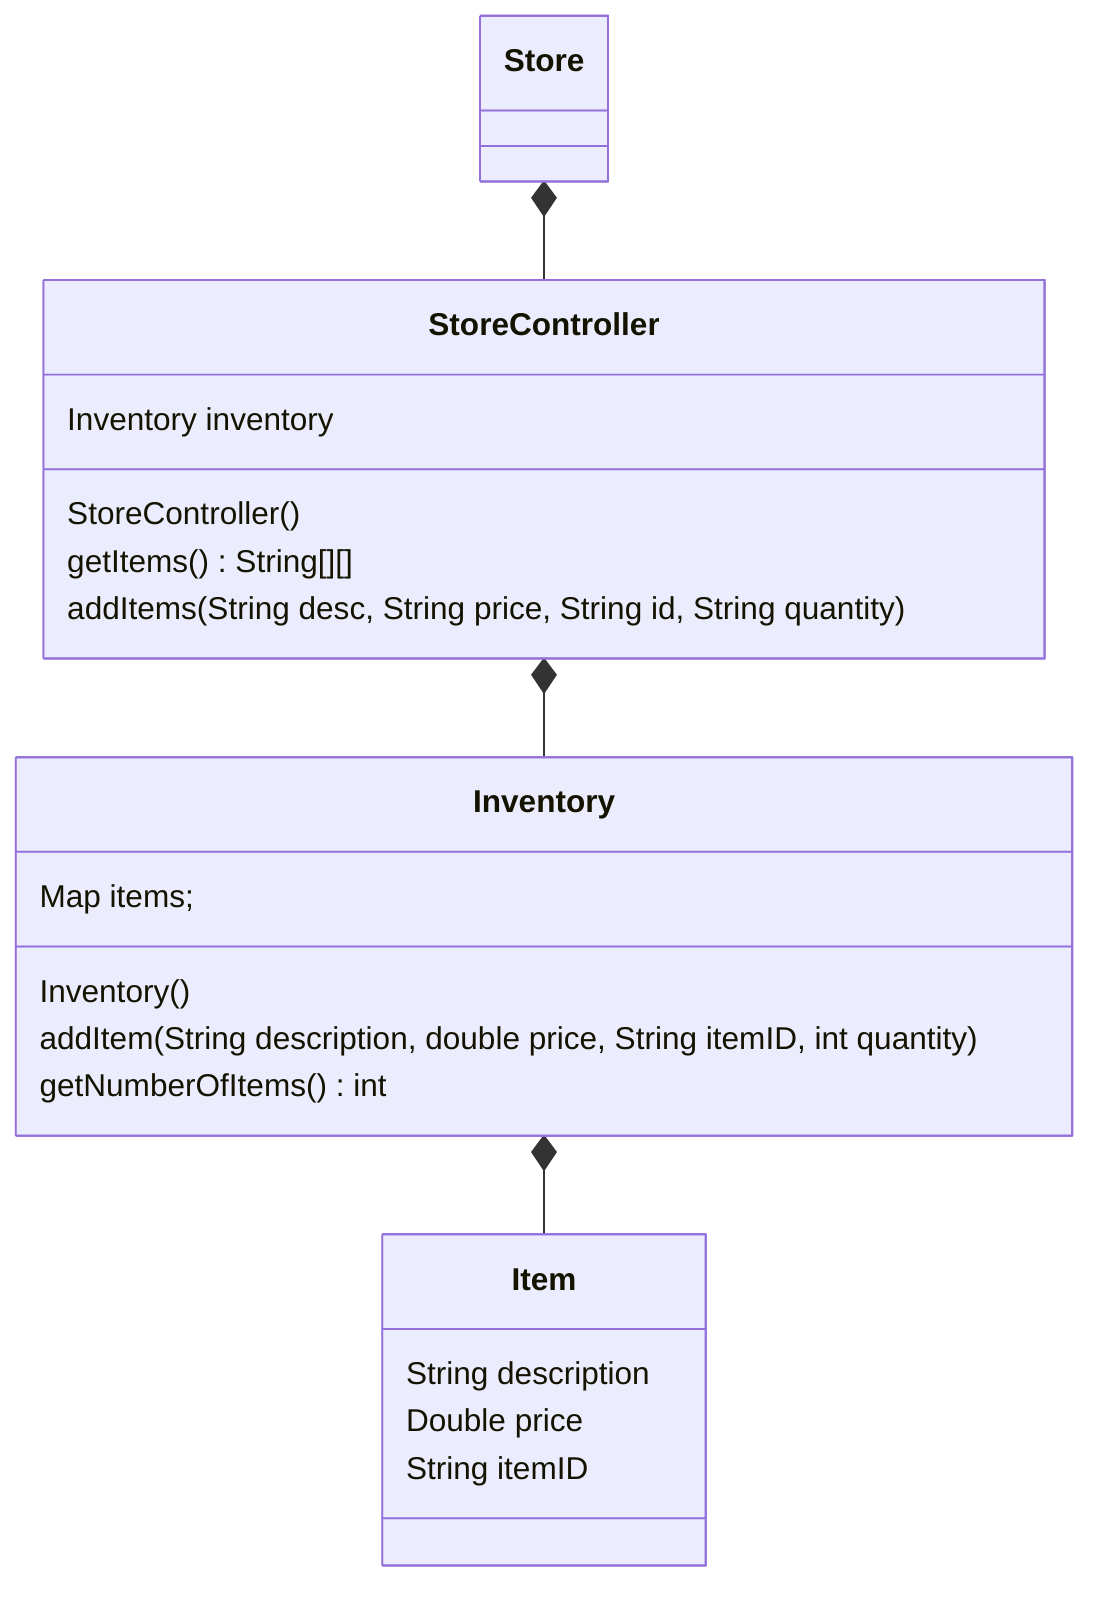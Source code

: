 classDiagram
    class Store
    class StoreController {
        Inventory inventory
        StoreController()
        getItems() String[][]
        addItems(String desc, String price, String id, String quantity)
    }
    class Inventory {
        Map<Item, Integer> items;
        Inventory()
        addItem(String description, double price, String itemID, int quantity)
        getNumberOfItems() int
    }
    class Item {
        String description
        Double price
        String itemID
    }
    Store *-- StoreController
    StoreController *-- Inventory
    Inventory *-- Item